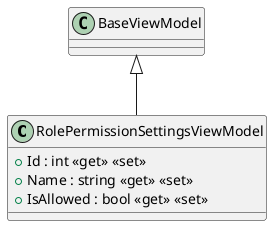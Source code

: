 @startuml
class RolePermissionSettingsViewModel {
    + Id : int <<get>> <<set>>
    + Name : string <<get>> <<set>>
    + IsAllowed : bool <<get>> <<set>>
}
BaseViewModel <|-- RolePermissionSettingsViewModel
@enduml
